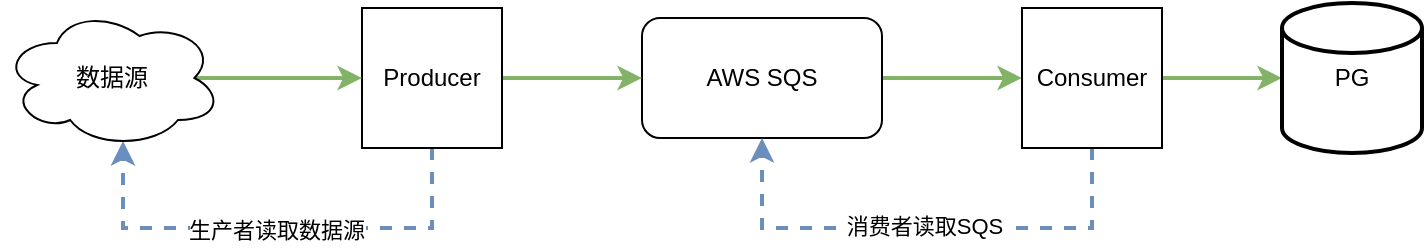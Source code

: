 <mxfile version="21.2.9" type="github">
  <diagram name="第 1 页" id="SKnBZi_jrrAPUqIRD1-J">
    <mxGraphModel dx="954" dy="540" grid="1" gridSize="10" guides="1" tooltips="1" connect="1" arrows="1" fold="1" page="1" pageScale="1" pageWidth="827" pageHeight="1169" math="0" shadow="0">
      <root>
        <mxCell id="0" />
        <mxCell id="1" parent="0" />
        <mxCell id="vD3izKEl1xqs12L703vq-8" style="edgeStyle=orthogonalEdgeStyle;rounded=0;orthogonalLoop=1;jettySize=auto;html=1;exitX=1;exitY=0.5;exitDx=0;exitDy=0;strokeWidth=2;fillColor=#d5e8d4;strokeColor=#82b366;" edge="1" parent="1" source="vD3izKEl1xqs12L703vq-1" target="vD3izKEl1xqs12L703vq-3">
          <mxGeometry relative="1" as="geometry" />
        </mxCell>
        <mxCell id="vD3izKEl1xqs12L703vq-1" value="AWS SQS" style="rounded=1;whiteSpace=wrap;html=1;" vertex="1" parent="1">
          <mxGeometry x="400" y="255" width="120" height="60" as="geometry" />
        </mxCell>
        <mxCell id="vD3izKEl1xqs12L703vq-5" style="edgeStyle=orthogonalEdgeStyle;rounded=0;orthogonalLoop=1;jettySize=auto;html=1;exitX=1;exitY=0.5;exitDx=0;exitDy=0;strokeWidth=2;fillColor=#d5e8d4;strokeColor=#82b366;" edge="1" parent="1" source="vD3izKEl1xqs12L703vq-2" target="vD3izKEl1xqs12L703vq-1">
          <mxGeometry relative="1" as="geometry" />
        </mxCell>
        <mxCell id="vD3izKEl1xqs12L703vq-13" style="edgeStyle=orthogonalEdgeStyle;rounded=0;orthogonalLoop=1;jettySize=auto;html=1;entryX=0.55;entryY=0.95;entryDx=0;entryDy=0;entryPerimeter=0;strokeWidth=2;dashed=1;exitX=0.5;exitY=1;exitDx=0;exitDy=0;fillColor=#dae8fc;strokeColor=#6c8ebf;" edge="1" parent="1" source="vD3izKEl1xqs12L703vq-2" target="vD3izKEl1xqs12L703vq-6">
          <mxGeometry relative="1" as="geometry">
            <mxPoint x="170" y="330" as="targetPoint" />
            <Array as="points">
              <mxPoint x="295" y="320" />
              <mxPoint x="295" y="360" />
              <mxPoint x="171" y="360" />
            </Array>
          </mxGeometry>
        </mxCell>
        <mxCell id="vD3izKEl1xqs12L703vq-14" value="生产者读取数据源" style="edgeLabel;html=1;align=center;verticalAlign=middle;resizable=0;points=[];" vertex="1" connectable="0" parent="vD3izKEl1xqs12L703vq-13">
          <mxGeometry x="-0.144" y="1" relative="1" as="geometry">
            <mxPoint x="-16" as="offset" />
          </mxGeometry>
        </mxCell>
        <mxCell id="vD3izKEl1xqs12L703vq-2" value="Producer" style="whiteSpace=wrap;html=1;aspect=fixed;" vertex="1" parent="1">
          <mxGeometry x="260" y="250" width="70" height="70" as="geometry" />
        </mxCell>
        <mxCell id="vD3izKEl1xqs12L703vq-9" style="edgeStyle=orthogonalEdgeStyle;rounded=0;orthogonalLoop=1;jettySize=auto;html=1;exitX=1;exitY=0.5;exitDx=0;exitDy=0;entryX=0;entryY=0.5;entryDx=0;entryDy=0;entryPerimeter=0;strokeWidth=2;fillColor=#d5e8d4;strokeColor=#82b366;" edge="1" parent="1" source="vD3izKEl1xqs12L703vq-3" target="vD3izKEl1xqs12L703vq-4">
          <mxGeometry relative="1" as="geometry" />
        </mxCell>
        <mxCell id="vD3izKEl1xqs12L703vq-10" style="edgeStyle=orthogonalEdgeStyle;rounded=0;orthogonalLoop=1;jettySize=auto;html=1;exitX=0.5;exitY=1;exitDx=0;exitDy=0;entryX=0.5;entryY=1;entryDx=0;entryDy=0;dashed=1;strokeWidth=2;fillColor=#dae8fc;strokeColor=#6c8ebf;" edge="1" parent="1" source="vD3izKEl1xqs12L703vq-3" target="vD3izKEl1xqs12L703vq-1">
          <mxGeometry relative="1" as="geometry">
            <Array as="points">
              <mxPoint x="605" y="360" />
              <mxPoint x="440" y="360" />
            </Array>
          </mxGeometry>
        </mxCell>
        <mxCell id="vD3izKEl1xqs12L703vq-11" value="消费者读取SQS" style="edgeLabel;html=1;align=center;verticalAlign=middle;resizable=0;points=[];" vertex="1" connectable="0" parent="vD3izKEl1xqs12L703vq-10">
          <mxGeometry x="-0.008" y="-1" relative="1" as="geometry">
            <mxPoint as="offset" />
          </mxGeometry>
        </mxCell>
        <mxCell id="vD3izKEl1xqs12L703vq-3" value="Consumer" style="whiteSpace=wrap;html=1;aspect=fixed;" vertex="1" parent="1">
          <mxGeometry x="590" y="250" width="70" height="70" as="geometry" />
        </mxCell>
        <mxCell id="vD3izKEl1xqs12L703vq-4" value="PG" style="strokeWidth=2;html=1;shape=mxgraph.flowchart.database;whiteSpace=wrap;" vertex="1" parent="1">
          <mxGeometry x="720" y="247.5" width="70" height="75" as="geometry" />
        </mxCell>
        <mxCell id="vD3izKEl1xqs12L703vq-7" style="edgeStyle=orthogonalEdgeStyle;rounded=0;orthogonalLoop=1;jettySize=auto;html=1;exitX=0.875;exitY=0.5;exitDx=0;exitDy=0;exitPerimeter=0;strokeWidth=2;fillColor=#d5e8d4;strokeColor=#82b366;" edge="1" parent="1" source="vD3izKEl1xqs12L703vq-6" target="vD3izKEl1xqs12L703vq-2">
          <mxGeometry relative="1" as="geometry" />
        </mxCell>
        <mxCell id="vD3izKEl1xqs12L703vq-6" value="数据源" style="ellipse;shape=cloud;whiteSpace=wrap;html=1;" vertex="1" parent="1">
          <mxGeometry x="80" y="250" width="110" height="70" as="geometry" />
        </mxCell>
      </root>
    </mxGraphModel>
  </diagram>
</mxfile>
